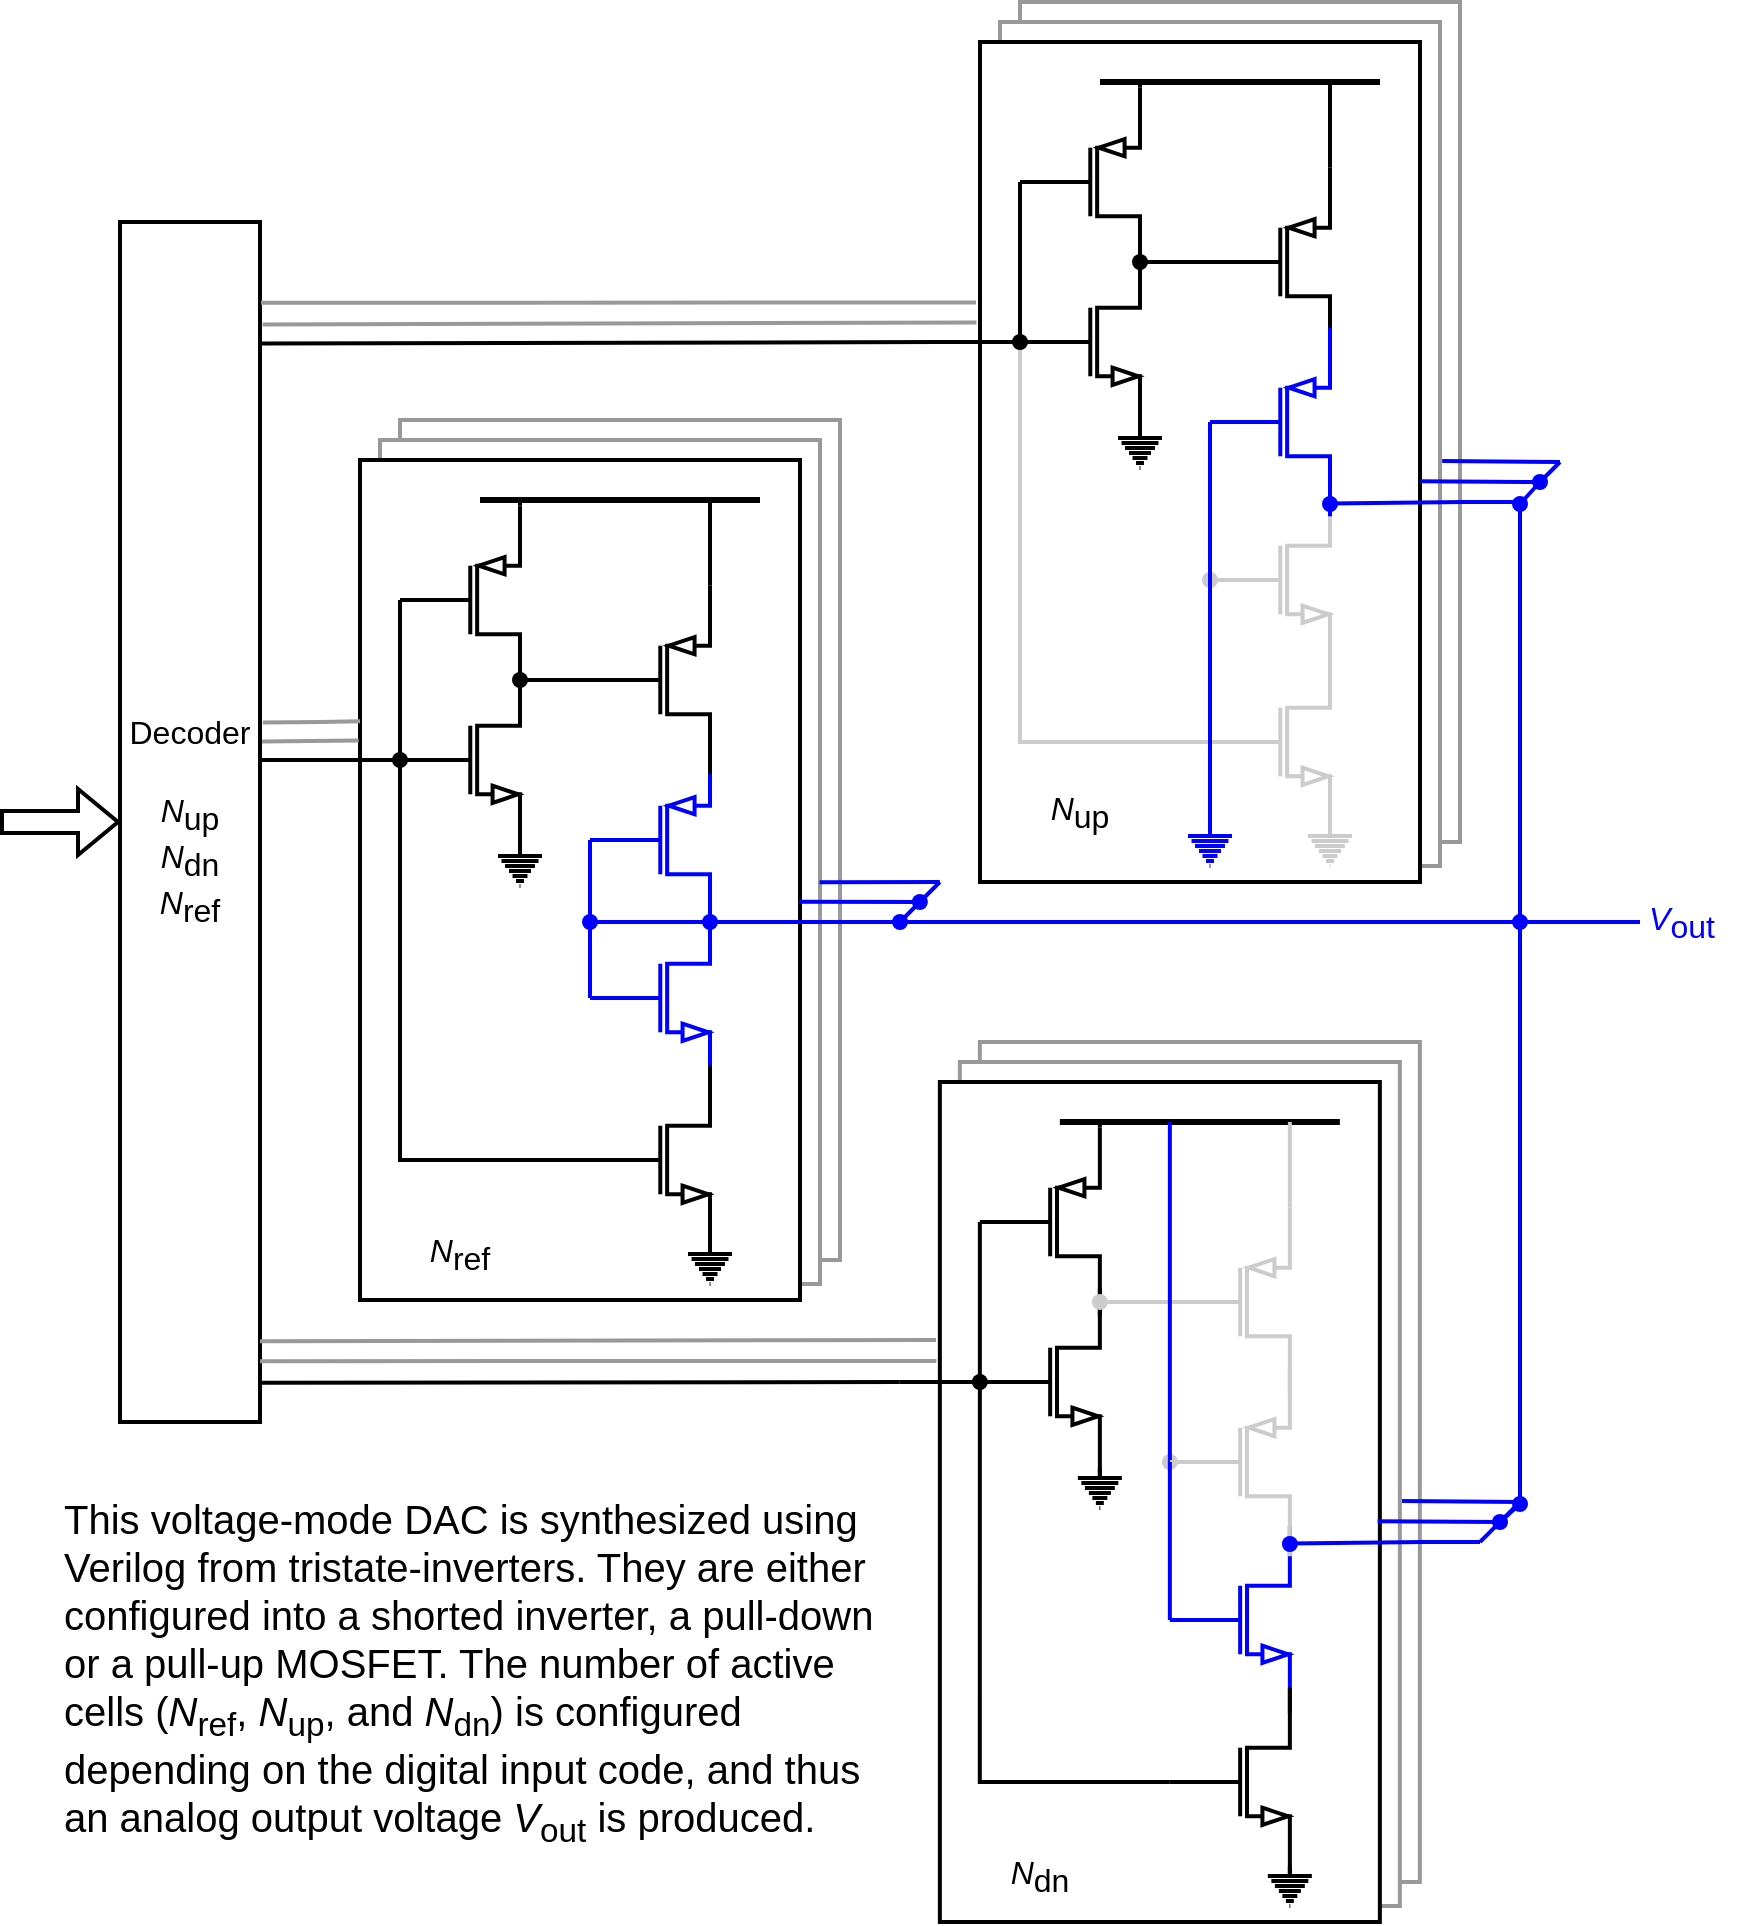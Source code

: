 <mxfile version="21.2.8" type="device">
  <diagram name="Page-1" id="-ehbrMDcGk8Br0xbLhQl">
    <mxGraphModel dx="2031" dy="2324" grid="1" gridSize="10" guides="1" tooltips="1" connect="1" arrows="1" fold="1" page="1" pageScale="1" pageWidth="827" pageHeight="1169" math="0" shadow="0">
      <root>
        <mxCell id="0" />
        <mxCell id="1" parent="0" />
        <mxCell id="TYAT_m3Qwc5HiXnAlvp4-63" value="&lt;font style=&quot;font-size: 16px;&quot;&gt;Decoder&lt;br style=&quot;font-size: 16px;&quot;&gt;&lt;br style=&quot;font-size: 16px;&quot;&gt;&lt;i style=&quot;font-size: 16px;&quot;&gt;N&lt;/i&gt;&lt;sub style=&quot;font-size: 16px;&quot;&gt;up&lt;/sub&gt;&lt;br style=&quot;font-size: 16px;&quot;&gt;&lt;i style=&quot;font-size: 16px;&quot;&gt;N&lt;/i&gt;&lt;sub style=&quot;font-size: 16px;&quot;&gt;dn&lt;/sub&gt;&lt;br style=&quot;font-size: 16px;&quot;&gt;&lt;i style=&quot;font-size: 16px;&quot;&gt;N&lt;/i&gt;&lt;sub style=&quot;font-size: 16px;&quot;&gt;ref&lt;/sub&gt;&lt;br style=&quot;font-size: 16px;&quot;&gt;&lt;/font&gt;" style="rounded=0;whiteSpace=wrap;html=1;fillColor=default;strokeWidth=2;fontSize=16;" parent="1" vertex="1">
          <mxGeometry x="460" y="-960" width="70" height="600" as="geometry" />
        </mxCell>
        <mxCell id="TYAT_m3Qwc5HiXnAlvp4-65" value="" style="shape=flexArrow;endArrow=classic;html=1;rounded=0;entryX=0;entryY=0.5;entryDx=0;entryDy=0;fillColor=default;strokeWidth=2;fontSize=16;" parent="1" target="TYAT_m3Qwc5HiXnAlvp4-63" edge="1">
          <mxGeometry width="50" height="50" relative="1" as="geometry">
            <mxPoint x="400" y="-660" as="sourcePoint" />
            <mxPoint x="179" y="-771" as="targetPoint" />
            <Array as="points" />
          </mxGeometry>
        </mxCell>
        <mxCell id="TYAT_m3Qwc5HiXnAlvp4-82" value="&lt;font style=&quot;font-size: 16px;&quot;&gt;&lt;i style=&quot;font-size: 16px;&quot;&gt;V&lt;/i&gt;&lt;sub style=&quot;font-size: 16px;&quot;&gt;out&lt;/sub&gt;&lt;/font&gt;" style="text;html=1;strokeColor=none;fillColor=none;align=center;verticalAlign=middle;whiteSpace=wrap;rounded=0;fontSize=16;strokeWidth=2;fontColor=#0000FF;" parent="1" vertex="1">
          <mxGeometry x="1211" y="-625" width="60" height="30" as="geometry" />
        </mxCell>
        <mxCell id="SqGnxgyGbh73jKpLDU17-125" value="" style="endArrow=none;html=1;rounded=0;strokeWidth=2;strokeColor=#0000FF;" parent="1" source="SqGnxgyGbh73jKpLDU17-130" edge="1">
          <mxGeometry width="50" height="50" relative="1" as="geometry">
            <mxPoint x="820" y="-610" as="sourcePoint" />
            <mxPoint x="1220" y="-610" as="targetPoint" />
          </mxGeometry>
        </mxCell>
        <mxCell id="SqGnxgyGbh73jKpLDU17-126" value="" style="endArrow=none;html=1;rounded=0;strokeColor=#0000FF;strokeWidth=2;" parent="1" edge="1">
          <mxGeometry width="50" height="50" relative="1" as="geometry">
            <mxPoint x="1130" y="-820" as="sourcePoint" />
            <mxPoint x="1160" y="-820" as="targetPoint" />
          </mxGeometry>
        </mxCell>
        <mxCell id="SqGnxgyGbh73jKpLDU17-127" value="" style="endArrow=none;html=1;rounded=0;strokeColor=#0000FF;strokeWidth=2;" parent="1" source="SqGnxgyGbh73jKpLDU17-150" edge="1">
          <mxGeometry width="50" height="50" relative="1" as="geometry">
            <mxPoint x="1160" y="-620" as="sourcePoint" />
            <mxPoint x="1160" y="-820" as="targetPoint" />
          </mxGeometry>
        </mxCell>
        <mxCell id="SqGnxgyGbh73jKpLDU17-129" value="" style="endArrow=none;html=1;rounded=0;strokeWidth=2;strokeColor=#0000FF;" parent="1" source="SqGnxgyGbh73jKpLDU17-159" edge="1">
          <mxGeometry width="50" height="50" relative="1" as="geometry">
            <mxPoint x="1160" y="-300" as="sourcePoint" />
            <mxPoint x="1160" y="-610" as="targetPoint" />
          </mxGeometry>
        </mxCell>
        <mxCell id="SqGnxgyGbh73jKpLDU17-131" value="" style="endArrow=none;html=1;rounded=0;strokeWidth=2;strokeColor=#0000FF;" parent="1" target="SqGnxgyGbh73jKpLDU17-130" edge="1">
          <mxGeometry width="50" height="50" relative="1" as="geometry">
            <mxPoint x="820" y="-610" as="sourcePoint" />
            <mxPoint x="1220" y="-610" as="targetPoint" />
          </mxGeometry>
        </mxCell>
        <mxCell id="SqGnxgyGbh73jKpLDU17-130" value="" style="shape=waypoint;sketch=0;fillStyle=solid;size=6;pointerEvents=1;points=[];fillColor=none;resizable=0;rotatable=0;perimeter=centerPerimeter;snapToPoint=1;strokeWidth=2;fontSize=16;strokeColor=#0000FF;" parent="1" vertex="1">
          <mxGeometry x="1150" y="-620" width="20" height="20" as="geometry" />
        </mxCell>
        <mxCell id="SqGnxgyGbh73jKpLDU17-51" value="" style="rounded=0;whiteSpace=wrap;html=1;fillColor=default;strokeColor=#999999;strokeWidth=2;" parent="1" vertex="1">
          <mxGeometry x="600" y="-861" width="220" height="420" as="geometry" />
        </mxCell>
        <mxCell id="SqGnxgyGbh73jKpLDU17-50" value="" style="rounded=0;whiteSpace=wrap;html=1;fillColor=default;strokeWidth=2;strokeColor=#999999;" parent="1" vertex="1">
          <mxGeometry x="590" y="-851" width="220" height="422" as="geometry" />
        </mxCell>
        <mxCell id="SqGnxgyGbh73jKpLDU17-48" value="" style="rounded=0;whiteSpace=wrap;html=1;fillColor=default;strokeWidth=2;strokeColor=#000000;" parent="1" vertex="1">
          <mxGeometry x="580" y="-841" width="220" height="420" as="geometry" />
        </mxCell>
        <mxCell id="SqGnxgyGbh73jKpLDU17-24" value="" style="verticalLabelPosition=bottom;shadow=0;dashed=0;align=center;html=1;verticalAlign=top;shape=mxgraph.electrical.transistors.pmos;pointerEvents=1;strokeWidth=2;fontSize=16;strokeColor=#0000FF;" parent="1" vertex="1">
          <mxGeometry x="695" y="-701" width="60" height="100" as="geometry" />
        </mxCell>
        <mxCell id="SqGnxgyGbh73jKpLDU17-25" value="" style="verticalLabelPosition=bottom;shadow=0;dashed=0;align=center;html=1;verticalAlign=top;shape=mxgraph.electrical.transistors.nmos;pointerEvents=1;strokeWidth=2;fontSize=16;strokeColor=#0000FF;" parent="1" vertex="1">
          <mxGeometry x="695" y="-622" width="60" height="100" as="geometry" />
        </mxCell>
        <mxCell id="SqGnxgyGbh73jKpLDU17-23" style="edgeStyle=orthogonalEdgeStyle;rounded=0;orthogonalLoop=1;jettySize=auto;html=1;exitX=0;exitY=0.5;exitDx=0;exitDy=0;exitPerimeter=0;entryX=0;entryY=0.5;entryDx=0;entryDy=0;entryPerimeter=0;endArrow=none;endFill=0;strokeWidth=2;fontSize=16;strokeColor=#0000FF;" parent="1" source="SqGnxgyGbh73jKpLDU17-24" target="SqGnxgyGbh73jKpLDU17-25" edge="1">
          <mxGeometry relative="1" as="geometry">
            <Array as="points">
              <mxPoint x="695" y="-621" />
              <mxPoint x="695" y="-621" />
            </Array>
          </mxGeometry>
        </mxCell>
        <mxCell id="SqGnxgyGbh73jKpLDU17-27" value="" style="verticalLabelPosition=bottom;shadow=0;dashed=0;align=center;html=1;verticalAlign=top;shape=mxgraph.electrical.transistors.nmos;pointerEvents=1;strokeWidth=2;fontSize=16;" parent="1" vertex="1">
          <mxGeometry x="695" y="-541" width="60" height="100" as="geometry" />
        </mxCell>
        <mxCell id="SqGnxgyGbh73jKpLDU17-28" value="" style="verticalLabelPosition=bottom;shadow=0;dashed=0;align=center;html=1;verticalAlign=top;shape=mxgraph.electrical.transistors.pmos;pointerEvents=1;strokeWidth=2;fontSize=16;" parent="1" vertex="1">
          <mxGeometry x="695" y="-781" width="60" height="100" as="geometry" />
        </mxCell>
        <mxCell id="SqGnxgyGbh73jKpLDU17-29" value="" style="verticalLabelPosition=bottom;shadow=0;dashed=0;align=center;html=1;verticalAlign=top;shape=mxgraph.electrical.transistors.pmos;pointerEvents=1;strokeWidth=2;fontSize=16;" parent="1" vertex="1">
          <mxGeometry x="600" y="-821" width="60" height="100" as="geometry" />
        </mxCell>
        <mxCell id="SqGnxgyGbh73jKpLDU17-30" value="" style="pointerEvents=1;verticalLabelPosition=bottom;shadow=0;dashed=0;align=center;html=1;verticalAlign=top;shape=mxgraph.electrical.signal_sources.protective_earth;strokeWidth=2;fontSize=16;" parent="1" vertex="1">
          <mxGeometry x="649" y="-648" width="22" height="20" as="geometry" />
        </mxCell>
        <mxCell id="SqGnxgyGbh73jKpLDU17-31" value="" style="endArrow=none;html=1;rounded=0;entryX=0;entryY=0.5;entryDx=0;entryDy=0;entryPerimeter=0;exitDx=0;exitDy=0;exitPerimeter=0;strokeWidth=2;fontSize=16;" parent="1" target="SqGnxgyGbh73jKpLDU17-29" edge="1">
          <mxGeometry width="50" height="50" relative="1" as="geometry">
            <mxPoint x="600" y="-771" as="sourcePoint" />
            <mxPoint x="540" y="-751" as="targetPoint" />
          </mxGeometry>
        </mxCell>
        <mxCell id="SqGnxgyGbh73jKpLDU17-32" value="" style="endArrow=none;html=1;rounded=0;entryDx=0;entryDy=0;entryPerimeter=0;exitX=0;exitY=0.5;exitDx=0;exitDy=0;exitPerimeter=0;strokeWidth=2;fontSize=16;" parent="1" target="SqGnxgyGbh73jKpLDU17-33" edge="1">
          <mxGeometry width="50" height="50" relative="1" as="geometry">
            <mxPoint x="600" y="-691" as="sourcePoint" />
            <mxPoint x="600" y="-771" as="targetPoint" />
          </mxGeometry>
        </mxCell>
        <mxCell id="SqGnxgyGbh73jKpLDU17-33" value="" style="shape=waypoint;sketch=0;fillStyle=solid;size=6;pointerEvents=1;points=[];fillColor=none;resizable=0;rotatable=0;perimeter=centerPerimeter;snapToPoint=1;strokeWidth=2;fontSize=16;" parent="1" vertex="1">
          <mxGeometry x="590" y="-701" width="20" height="20" as="geometry" />
        </mxCell>
        <mxCell id="SqGnxgyGbh73jKpLDU17-26" style="edgeStyle=orthogonalEdgeStyle;rounded=0;orthogonalLoop=1;jettySize=auto;html=1;exitX=0;exitY=0.5;exitDx=0;exitDy=0;exitPerimeter=0;entryX=0.514;entryY=0.664;entryDx=0;entryDy=0;entryPerimeter=0;endArrow=none;endFill=0;strokeWidth=2;fontSize=16;" parent="1" source="SqGnxgyGbh73jKpLDU17-27" target="SqGnxgyGbh73jKpLDU17-33" edge="1">
          <mxGeometry relative="1" as="geometry">
            <Array as="points">
              <mxPoint x="600" y="-491" />
            </Array>
          </mxGeometry>
        </mxCell>
        <mxCell id="SqGnxgyGbh73jKpLDU17-34" value="" style="verticalLabelPosition=bottom;shadow=0;dashed=0;align=center;html=1;verticalAlign=top;shape=mxgraph.electrical.transistors.nmos;pointerEvents=1;strokeWidth=2;fontSize=16;" parent="1" vertex="1">
          <mxGeometry x="600" y="-741" width="60" height="100" as="geometry" />
        </mxCell>
        <mxCell id="SqGnxgyGbh73jKpLDU17-35" value="" style="endArrow=none;html=1;rounded=0;strokeWidth=3;fontSize=16;" parent="1" edge="1">
          <mxGeometry width="50" height="50" relative="1" as="geometry">
            <mxPoint x="640" y="-821" as="sourcePoint" />
            <mxPoint x="780" y="-821" as="targetPoint" />
          </mxGeometry>
        </mxCell>
        <mxCell id="SqGnxgyGbh73jKpLDU17-36" value="" style="endArrow=none;html=1;rounded=0;exitX=1;exitY=0;exitDx=0;exitDy=0;exitPerimeter=0;strokeWidth=2;fontSize=16;" parent="1" source="SqGnxgyGbh73jKpLDU17-29" edge="1">
          <mxGeometry width="50" height="50" relative="1" as="geometry">
            <mxPoint x="710" y="-681" as="sourcePoint" />
            <mxPoint x="660" y="-821" as="targetPoint" />
          </mxGeometry>
        </mxCell>
        <mxCell id="SqGnxgyGbh73jKpLDU17-37" value="" style="endArrow=none;html=1;rounded=0;exitX=1;exitY=0;exitDx=0;exitDy=0;exitPerimeter=0;strokeWidth=2;fontSize=16;" parent="1" source="SqGnxgyGbh73jKpLDU17-28" edge="1">
          <mxGeometry width="50" height="50" relative="1" as="geometry">
            <mxPoint x="655" y="-731" as="sourcePoint" />
            <mxPoint x="755" y="-821" as="targetPoint" />
          </mxGeometry>
        </mxCell>
        <mxCell id="SqGnxgyGbh73jKpLDU17-38" value="" style="shape=waypoint;sketch=0;fillStyle=solid;size=6;pointerEvents=1;points=[];fillColor=none;resizable=0;rotatable=0;perimeter=centerPerimeter;snapToPoint=1;strokeWidth=2;fontSize=16;" parent="1" vertex="1">
          <mxGeometry x="650" y="-741" width="20" height="20" as="geometry" />
        </mxCell>
        <mxCell id="SqGnxgyGbh73jKpLDU17-39" value="" style="endArrow=none;html=1;rounded=0;entryX=0;entryY=0.5;entryDx=0;entryDy=0;entryPerimeter=0;exitX=0.608;exitY=0.508;exitDx=0;exitDy=0;exitPerimeter=0;strokeWidth=2;fontSize=16;" parent="1" source="SqGnxgyGbh73jKpLDU17-38" target="SqGnxgyGbh73jKpLDU17-28" edge="1">
          <mxGeometry width="50" height="50" relative="1" as="geometry">
            <mxPoint x="700" y="-671" as="sourcePoint" />
            <mxPoint x="750" y="-721" as="targetPoint" />
          </mxGeometry>
        </mxCell>
        <mxCell id="SqGnxgyGbh73jKpLDU17-40" value="" style="pointerEvents=1;verticalLabelPosition=bottom;shadow=0;dashed=0;align=center;html=1;verticalAlign=top;shape=mxgraph.electrical.signal_sources.protective_earth;strokeWidth=2;fontSize=16;" parent="1" vertex="1">
          <mxGeometry x="744" y="-449" width="22" height="20" as="geometry" />
        </mxCell>
        <mxCell id="SqGnxgyGbh73jKpLDU17-41" value="" style="shape=waypoint;sketch=0;fillStyle=solid;size=6;pointerEvents=1;points=[];fillColor=none;resizable=0;rotatable=0;perimeter=centerPerimeter;snapToPoint=1;strokeWidth=2;fontSize=16;strokeColor=#0000FF;" parent="1" vertex="1">
          <mxGeometry x="745" y="-620" width="20" height="20" as="geometry" />
        </mxCell>
        <mxCell id="SqGnxgyGbh73jKpLDU17-42" value="" style="endArrow=none;html=1;rounded=0;strokeWidth=2;fontSize=16;strokeColor=#0000FF;" parent="1" source="SqGnxgyGbh73jKpLDU17-45" edge="1">
          <mxGeometry width="50" height="50" relative="1" as="geometry">
            <mxPoint x="765" y="-500" as="sourcePoint" />
            <mxPoint x="820" y="-610" as="targetPoint" />
          </mxGeometry>
        </mxCell>
        <mxCell id="SqGnxgyGbh73jKpLDU17-43" value="" style="endArrow=none;html=1;rounded=0;entryDx=0;entryDy=0;entryPerimeter=0;exitDx=0;exitDy=0;exitPerimeter=0;strokeWidth=2;fontSize=16;" parent="1" source="SqGnxgyGbh73jKpLDU17-33" edge="1">
          <mxGeometry width="50" height="50" relative="1" as="geometry">
            <mxPoint x="600" y="-691" as="sourcePoint" />
            <mxPoint x="600" y="-771" as="targetPoint" />
          </mxGeometry>
        </mxCell>
        <mxCell id="SqGnxgyGbh73jKpLDU17-45" value="" style="shape=waypoint;sketch=0;fillStyle=solid;size=6;pointerEvents=1;points=[];fillColor=none;resizable=0;rotatable=0;perimeter=centerPerimeter;snapToPoint=1;strokeWidth=2;fontSize=16;strokeColor=#0000FF;" parent="1" vertex="1">
          <mxGeometry x="685" y="-620" width="20" height="20" as="geometry" />
        </mxCell>
        <mxCell id="SqGnxgyGbh73jKpLDU17-46" value="" style="endArrow=none;html=1;rounded=0;strokeWidth=2;" parent="1" target="SqGnxgyGbh73jKpLDU17-33" edge="1">
          <mxGeometry width="50" height="50" relative="1" as="geometry">
            <mxPoint x="560" y="-691" as="sourcePoint" />
            <mxPoint x="520" y="-691" as="targetPoint" />
          </mxGeometry>
        </mxCell>
        <mxCell id="SqGnxgyGbh73jKpLDU17-53" value="&lt;font style=&quot;font-size: 16px;&quot;&gt;&lt;span style=&quot;font-style: italic; font-size: 16px;&quot;&gt;N&lt;/span&gt;&lt;span style=&quot;font-size: 16px;&quot;&gt;&lt;sub style=&quot;font-size: 16px;&quot;&gt;ref&lt;/sub&gt;&lt;/span&gt;&lt;/font&gt;" style="text;html=1;strokeColor=none;fillColor=none;align=center;verticalAlign=middle;whiteSpace=wrap;rounded=0;fontSize=16;strokeWidth=2;" parent="1" vertex="1">
          <mxGeometry x="600" y="-459" width="60" height="30" as="geometry" />
        </mxCell>
        <mxCell id="SqGnxgyGbh73jKpLDU17-85" value="" style="rounded=0;whiteSpace=wrap;html=1;fillColor=default;strokeWidth=2;strokeColor=#999999;" parent="1" vertex="1">
          <mxGeometry x="910" y="-1070" width="220" height="420" as="geometry" />
        </mxCell>
        <mxCell id="SqGnxgyGbh73jKpLDU17-86" value="" style="rounded=0;whiteSpace=wrap;html=1;fillColor=default;strokeWidth=2;strokeColor=#999999;" parent="1" vertex="1">
          <mxGeometry x="900" y="-1060" width="220" height="422" as="geometry" />
        </mxCell>
        <mxCell id="SqGnxgyGbh73jKpLDU17-87" value="" style="rounded=0;whiteSpace=wrap;html=1;fillColor=default;strokeWidth=2;" parent="1" vertex="1">
          <mxGeometry x="890" y="-1050" width="220" height="420" as="geometry" />
        </mxCell>
        <mxCell id="SqGnxgyGbh73jKpLDU17-92" value="" style="verticalLabelPosition=bottom;shadow=0;dashed=0;align=center;html=1;verticalAlign=top;shape=mxgraph.electrical.transistors.nmos;pointerEvents=1;strokeWidth=2;fontSize=16;strokeColor=#CCCCCC;" parent="1" vertex="1">
          <mxGeometry x="1005" y="-750" width="60" height="100" as="geometry" />
        </mxCell>
        <mxCell id="SqGnxgyGbh73jKpLDU17-93" value="" style="verticalLabelPosition=bottom;shadow=0;dashed=0;align=center;html=1;verticalAlign=top;shape=mxgraph.electrical.transistors.pmos;pointerEvents=1;strokeWidth=2;fontSize=16;" parent="1" vertex="1">
          <mxGeometry x="1005" y="-990" width="60" height="100" as="geometry" />
        </mxCell>
        <mxCell id="SqGnxgyGbh73jKpLDU17-94" value="" style="verticalLabelPosition=bottom;shadow=0;dashed=0;align=center;html=1;verticalAlign=top;shape=mxgraph.electrical.transistors.pmos;pointerEvents=1;strokeWidth=2;fontSize=16;" parent="1" vertex="1">
          <mxGeometry x="910" y="-1030" width="60" height="100" as="geometry" />
        </mxCell>
        <mxCell id="SqGnxgyGbh73jKpLDU17-95" value="" style="pointerEvents=1;verticalLabelPosition=bottom;shadow=0;dashed=0;align=center;html=1;verticalAlign=top;shape=mxgraph.electrical.signal_sources.protective_earth;strokeWidth=2;fontSize=16;" parent="1" vertex="1">
          <mxGeometry x="959" y="-857" width="22" height="20" as="geometry" />
        </mxCell>
        <mxCell id="SqGnxgyGbh73jKpLDU17-96" value="" style="endArrow=none;html=1;rounded=0;entryX=0;entryY=0.5;entryDx=0;entryDy=0;entryPerimeter=0;exitDx=0;exitDy=0;exitPerimeter=0;strokeWidth=2;fontSize=16;" parent="1" target="SqGnxgyGbh73jKpLDU17-94" edge="1">
          <mxGeometry width="50" height="50" relative="1" as="geometry">
            <mxPoint x="910" y="-980" as="sourcePoint" />
            <mxPoint x="850" y="-960" as="targetPoint" />
          </mxGeometry>
        </mxCell>
        <mxCell id="SqGnxgyGbh73jKpLDU17-97" value="" style="endArrow=none;html=1;rounded=0;entryDx=0;entryDy=0;entryPerimeter=0;exitX=0;exitY=0.5;exitDx=0;exitDy=0;exitPerimeter=0;strokeWidth=2;fontSize=16;" parent="1" target="SqGnxgyGbh73jKpLDU17-98" edge="1">
          <mxGeometry width="50" height="50" relative="1" as="geometry">
            <mxPoint x="910" y="-900" as="sourcePoint" />
            <mxPoint x="910" y="-980" as="targetPoint" />
          </mxGeometry>
        </mxCell>
        <mxCell id="SqGnxgyGbh73jKpLDU17-91" style="edgeStyle=orthogonalEdgeStyle;rounded=0;orthogonalLoop=1;jettySize=auto;html=1;exitX=0;exitY=0.5;exitDx=0;exitDy=0;exitPerimeter=0;entryX=0.514;entryY=0.664;entryDx=0;entryDy=0;entryPerimeter=0;endArrow=none;endFill=0;strokeWidth=2;fontSize=16;strokeColor=#CCCCCC;" parent="1" source="SqGnxgyGbh73jKpLDU17-92" target="SqGnxgyGbh73jKpLDU17-98" edge="1">
          <mxGeometry relative="1" as="geometry">
            <Array as="points">
              <mxPoint x="910" y="-700" />
            </Array>
          </mxGeometry>
        </mxCell>
        <mxCell id="SqGnxgyGbh73jKpLDU17-98" value="" style="shape=waypoint;sketch=0;fillStyle=solid;size=6;pointerEvents=1;points=[];fillColor=none;resizable=0;rotatable=0;perimeter=centerPerimeter;snapToPoint=1;strokeWidth=2;fontSize=16;" parent="1" vertex="1">
          <mxGeometry x="900" y="-910" width="20" height="20" as="geometry" />
        </mxCell>
        <mxCell id="SqGnxgyGbh73jKpLDU17-100" value="" style="endArrow=none;html=1;rounded=0;strokeWidth=3;fontSize=16;" parent="1" edge="1">
          <mxGeometry width="50" height="50" relative="1" as="geometry">
            <mxPoint x="950" y="-1030" as="sourcePoint" />
            <mxPoint x="1090" y="-1030" as="targetPoint" />
          </mxGeometry>
        </mxCell>
        <mxCell id="SqGnxgyGbh73jKpLDU17-101" value="" style="endArrow=none;html=1;rounded=0;exitX=1;exitY=0;exitDx=0;exitDy=0;exitPerimeter=0;strokeWidth=2;fontSize=16;" parent="1" source="SqGnxgyGbh73jKpLDU17-94" edge="1">
          <mxGeometry width="50" height="50" relative="1" as="geometry">
            <mxPoint x="1020" y="-890" as="sourcePoint" />
            <mxPoint x="970" y="-1030" as="targetPoint" />
          </mxGeometry>
        </mxCell>
        <mxCell id="SqGnxgyGbh73jKpLDU17-102" value="" style="endArrow=none;html=1;rounded=0;exitX=1;exitY=0;exitDx=0;exitDy=0;exitPerimeter=0;strokeWidth=2;fontSize=16;" parent="1" source="SqGnxgyGbh73jKpLDU17-93" edge="1">
          <mxGeometry width="50" height="50" relative="1" as="geometry">
            <mxPoint x="965" y="-940" as="sourcePoint" />
            <mxPoint x="1065" y="-1030" as="targetPoint" />
          </mxGeometry>
        </mxCell>
        <mxCell id="SqGnxgyGbh73jKpLDU17-103" value="" style="shape=waypoint;sketch=0;fillStyle=solid;size=6;pointerEvents=1;points=[];fillColor=none;resizable=0;rotatable=0;perimeter=centerPerimeter;snapToPoint=1;strokeWidth=2;fontSize=16;" parent="1" vertex="1">
          <mxGeometry x="960" y="-950" width="20" height="20" as="geometry" />
        </mxCell>
        <mxCell id="SqGnxgyGbh73jKpLDU17-104" value="" style="endArrow=none;html=1;rounded=0;entryX=0;entryY=0.5;entryDx=0;entryDy=0;entryPerimeter=0;exitX=0.608;exitY=0.508;exitDx=0;exitDy=0;exitPerimeter=0;strokeWidth=2;fontSize=16;" parent="1" source="SqGnxgyGbh73jKpLDU17-103" target="SqGnxgyGbh73jKpLDU17-93" edge="1">
          <mxGeometry width="50" height="50" relative="1" as="geometry">
            <mxPoint x="1010" y="-880" as="sourcePoint" />
            <mxPoint x="1060" y="-930" as="targetPoint" />
          </mxGeometry>
        </mxCell>
        <mxCell id="SqGnxgyGbh73jKpLDU17-105" value="" style="pointerEvents=1;verticalLabelPosition=bottom;shadow=0;dashed=0;align=center;html=1;verticalAlign=top;shape=mxgraph.electrical.signal_sources.protective_earth;strokeWidth=2;fontSize=16;strokeColor=#CCCCCC;" parent="1" vertex="1">
          <mxGeometry x="1054" y="-658" width="22" height="20" as="geometry" />
        </mxCell>
        <mxCell id="SqGnxgyGbh73jKpLDU17-106" value="" style="shape=waypoint;sketch=0;fillStyle=solid;size=6;pointerEvents=1;points=[];fillColor=none;resizable=0;rotatable=0;perimeter=centerPerimeter;snapToPoint=1;strokeWidth=2;fontSize=16;strokeColor=#0000FF;" parent="1" vertex="1">
          <mxGeometry x="1055" y="-829" width="20" height="20" as="geometry" />
        </mxCell>
        <mxCell id="SqGnxgyGbh73jKpLDU17-107" value="" style="endArrow=none;html=1;rounded=0;entryDx=0;entryDy=0;entryPerimeter=0;exitDx=0;exitDy=0;exitPerimeter=0;strokeWidth=2;fontSize=16;" parent="1" source="SqGnxgyGbh73jKpLDU17-98" edge="1">
          <mxGeometry width="50" height="50" relative="1" as="geometry">
            <mxPoint x="910" y="-900" as="sourcePoint" />
            <mxPoint x="910" y="-980" as="targetPoint" />
          </mxGeometry>
        </mxCell>
        <mxCell id="SqGnxgyGbh73jKpLDU17-109" value="" style="endArrow=none;html=1;rounded=0;strokeWidth=2;" parent="1" target="SqGnxgyGbh73jKpLDU17-98" edge="1">
          <mxGeometry width="50" height="50" relative="1" as="geometry">
            <mxPoint x="870" y="-900" as="sourcePoint" />
            <mxPoint x="830" y="-900" as="targetPoint" />
          </mxGeometry>
        </mxCell>
        <mxCell id="SqGnxgyGbh73jKpLDU17-110" value="" style="endArrow=none;html=1;rounded=0;strokeWidth=2;fontSize=16;strokeColor=#0000FF;" parent="1" edge="1">
          <mxGeometry width="50" height="50" relative="1" as="geometry">
            <mxPoint x="1065" y="-819.29" as="sourcePoint" />
            <mxPoint x="1132" y="-820" as="targetPoint" />
          </mxGeometry>
        </mxCell>
        <mxCell id="SqGnxgyGbh73jKpLDU17-114" value="" style="pointerEvents=1;verticalLabelPosition=bottom;shadow=0;dashed=0;align=center;html=1;verticalAlign=top;shape=mxgraph.electrical.signal_sources.protective_earth;strokeWidth=2;fontSize=16;strokeColor=#0000FF;" parent="1" vertex="1">
          <mxGeometry x="994" y="-658" width="22" height="20" as="geometry" />
        </mxCell>
        <mxCell id="SqGnxgyGbh73jKpLDU17-90" value="" style="verticalLabelPosition=bottom;shadow=0;dashed=0;align=center;html=1;verticalAlign=top;shape=mxgraph.electrical.transistors.nmos;pointerEvents=1;strokeWidth=2;fontSize=16;strokeColor=#CCCCCC;" parent="1" vertex="1">
          <mxGeometry x="1005" y="-831" width="60" height="100" as="geometry" />
        </mxCell>
        <mxCell id="SqGnxgyGbh73jKpLDU17-115" value="" style="endArrow=none;html=1;rounded=0;exitDx=0;exitDy=0;exitPerimeter=0;entryX=0;entryY=0.5;entryDx=0;entryDy=0;entryPerimeter=0;strokeWidth=2;strokeColor=#0000FF;" parent="1" source="SqGnxgyGbh73jKpLDU17-119" target="SqGnxgyGbh73jKpLDU17-90" edge="1">
          <mxGeometry width="50" height="50" relative="1" as="geometry">
            <mxPoint x="1170" y="-771" as="sourcePoint" />
            <mxPoint x="1220" y="-821" as="targetPoint" />
          </mxGeometry>
        </mxCell>
        <mxCell id="SqGnxgyGbh73jKpLDU17-89" value="" style="verticalLabelPosition=bottom;shadow=0;dashed=0;align=center;html=1;verticalAlign=top;shape=mxgraph.electrical.transistors.pmos;pointerEvents=1;strokeWidth=2;fontSize=16;strokeColor=#0000FF;" parent="1" vertex="1">
          <mxGeometry x="1005" y="-910" width="60" height="100" as="geometry" />
        </mxCell>
        <mxCell id="SqGnxgyGbh73jKpLDU17-119" value="" style="shape=waypoint;sketch=0;fillStyle=solid;size=6;pointerEvents=1;points=[];fillColor=none;resizable=0;rotatable=0;perimeter=centerPerimeter;snapToPoint=1;strokeWidth=2;fontSize=16;strokeColor=#CCCCCC;" parent="1" vertex="1">
          <mxGeometry x="995" y="-791" width="20" height="20" as="geometry" />
        </mxCell>
        <mxCell id="SqGnxgyGbh73jKpLDU17-120" value="" style="endArrow=none;html=1;rounded=0;exitX=0.5;exitY=0;exitDx=0;exitDy=0;exitPerimeter=0;entryDx=0;entryDy=0;entryPerimeter=0;strokeWidth=2;strokeColor=#0000FF;" parent="1" source="SqGnxgyGbh73jKpLDU17-114" target="SqGnxgyGbh73jKpLDU17-119" edge="1">
          <mxGeometry width="50" height="50" relative="1" as="geometry">
            <mxPoint x="1005" y="-658" as="sourcePoint" />
            <mxPoint x="1005" y="-781" as="targetPoint" />
          </mxGeometry>
        </mxCell>
        <mxCell id="SqGnxgyGbh73jKpLDU17-121" value="" style="endArrow=none;html=1;rounded=0;" parent="1" target="SqGnxgyGbh73jKpLDU17-87" edge="1">
          <mxGeometry width="50" height="50" relative="1" as="geometry">
            <mxPoint x="890" y="-770" as="sourcePoint" />
            <mxPoint x="940" y="-820" as="targetPoint" />
          </mxGeometry>
        </mxCell>
        <mxCell id="SqGnxgyGbh73jKpLDU17-122" value="" style="endArrow=none;html=1;rounded=0;exitX=-0.018;exitY=-0.008;exitDx=0;exitDy=0;exitPerimeter=0;entryX=0;entryY=0.5;entryDx=0;entryDy=0;entryPerimeter=0;strokeWidth=2;strokeColor=#0000FF;" parent="1" source="SqGnxgyGbh73jKpLDU17-119" target="SqGnxgyGbh73jKpLDU17-89" edge="1">
          <mxGeometry width="50" height="50" relative="1" as="geometry">
            <mxPoint x="890" y="-810" as="sourcePoint" />
            <mxPoint x="940" y="-860" as="targetPoint" />
          </mxGeometry>
        </mxCell>
        <mxCell id="SqGnxgyGbh73jKpLDU17-123" value="&lt;font style=&quot;font-size: 16px;&quot;&gt;&lt;i style=&quot;font-size: 16px;&quot;&gt;N&lt;/i&gt;&lt;sub style=&quot;font-size: 16px;&quot;&gt;up&lt;/sub&gt;&lt;/font&gt;" style="text;html=1;strokeColor=none;fillColor=none;align=center;verticalAlign=middle;whiteSpace=wrap;rounded=0;fontSize=16;strokeWidth=2;" parent="1" vertex="1">
          <mxGeometry x="910" y="-680" width="60" height="30" as="geometry" />
        </mxCell>
        <mxCell id="SqGnxgyGbh73jKpLDU17-54" value="" style="rounded=0;whiteSpace=wrap;html=1;fillColor=default;strokeWidth=2;strokeColor=#999999;" parent="1" vertex="1">
          <mxGeometry x="889.93" y="-550" width="220" height="420" as="geometry" />
        </mxCell>
        <mxCell id="SqGnxgyGbh73jKpLDU17-55" value="" style="rounded=0;whiteSpace=wrap;html=1;fillColor=default;strokeWidth=2;strokeColor=#999999;" parent="1" vertex="1">
          <mxGeometry x="879.93" y="-540" width="220" height="422" as="geometry" />
        </mxCell>
        <mxCell id="SqGnxgyGbh73jKpLDU17-56" value="" style="rounded=0;whiteSpace=wrap;html=1;fillColor=default;strokeWidth=2;" parent="1" vertex="1">
          <mxGeometry x="869.93" y="-530" width="220" height="420" as="geometry" />
        </mxCell>
        <mxCell id="SqGnxgyGbh73jKpLDU17-59" value="" style="verticalLabelPosition=bottom;shadow=0;dashed=0;align=center;html=1;verticalAlign=top;shape=mxgraph.electrical.transistors.nmos;pointerEvents=1;strokeWidth=2;fontSize=16;strokeColor=#0000FF;" parent="1" vertex="1">
          <mxGeometry x="984.93" y="-311" width="60" height="100" as="geometry" />
        </mxCell>
        <mxCell id="SqGnxgyGbh73jKpLDU17-61" value="" style="verticalLabelPosition=bottom;shadow=0;dashed=0;align=center;html=1;verticalAlign=top;shape=mxgraph.electrical.transistors.nmos;pointerEvents=1;strokeWidth=2;fontSize=16;" parent="1" vertex="1">
          <mxGeometry x="984.93" y="-230" width="60" height="100" as="geometry" />
        </mxCell>
        <mxCell id="SqGnxgyGbh73jKpLDU17-62" value="" style="verticalLabelPosition=bottom;shadow=0;dashed=0;align=center;html=1;verticalAlign=top;shape=mxgraph.electrical.transistors.pmos;pointerEvents=1;strokeWidth=2;fontSize=16;strokeColor=#CCCCCC;" parent="1" vertex="1">
          <mxGeometry x="984.93" y="-470" width="60" height="100" as="geometry" />
        </mxCell>
        <mxCell id="SqGnxgyGbh73jKpLDU17-63" value="" style="verticalLabelPosition=bottom;shadow=0;dashed=0;align=center;html=1;verticalAlign=top;shape=mxgraph.electrical.transistors.pmos;pointerEvents=1;strokeWidth=2;fontSize=16;" parent="1" vertex="1">
          <mxGeometry x="889.93" y="-510" width="60" height="100" as="geometry" />
        </mxCell>
        <mxCell id="SqGnxgyGbh73jKpLDU17-64" value="" style="pointerEvents=1;verticalLabelPosition=bottom;shadow=0;dashed=0;align=center;html=1;verticalAlign=top;shape=mxgraph.electrical.signal_sources.protective_earth;strokeWidth=2;fontSize=16;" parent="1" vertex="1">
          <mxGeometry x="938.93" y="-337" width="22" height="20" as="geometry" />
        </mxCell>
        <mxCell id="SqGnxgyGbh73jKpLDU17-65" value="" style="endArrow=none;html=1;rounded=0;entryX=0;entryY=0.5;entryDx=0;entryDy=0;entryPerimeter=0;exitDx=0;exitDy=0;exitPerimeter=0;strokeWidth=2;fontSize=16;" parent="1" target="SqGnxgyGbh73jKpLDU17-63" edge="1">
          <mxGeometry width="50" height="50" relative="1" as="geometry">
            <mxPoint x="889.93" y="-460" as="sourcePoint" />
            <mxPoint x="829.93" y="-440" as="targetPoint" />
          </mxGeometry>
        </mxCell>
        <mxCell id="SqGnxgyGbh73jKpLDU17-66" value="" style="endArrow=none;html=1;rounded=0;entryDx=0;entryDy=0;entryPerimeter=0;exitX=0;exitY=0.5;exitDx=0;exitDy=0;exitPerimeter=0;strokeWidth=2;fontSize=16;" parent="1" target="SqGnxgyGbh73jKpLDU17-67" edge="1">
          <mxGeometry width="50" height="50" relative="1" as="geometry">
            <mxPoint x="889.93" y="-380" as="sourcePoint" />
            <mxPoint x="889.93" y="-460" as="targetPoint" />
          </mxGeometry>
        </mxCell>
        <mxCell id="SqGnxgyGbh73jKpLDU17-67" value="" style="shape=waypoint;sketch=0;fillStyle=solid;size=6;pointerEvents=1;points=[];fillColor=none;resizable=0;rotatable=0;perimeter=centerPerimeter;snapToPoint=1;strokeWidth=2;fontSize=16;" parent="1" vertex="1">
          <mxGeometry x="879.93" y="-390" width="20" height="20" as="geometry" />
        </mxCell>
        <mxCell id="SqGnxgyGbh73jKpLDU17-60" style="edgeStyle=orthogonalEdgeStyle;rounded=0;orthogonalLoop=1;jettySize=auto;html=1;exitX=0;exitY=0.5;exitDx=0;exitDy=0;exitPerimeter=0;entryX=0.514;entryY=0.664;entryDx=0;entryDy=0;entryPerimeter=0;endArrow=none;endFill=0;strokeWidth=2;fontSize=16;" parent="1" source="SqGnxgyGbh73jKpLDU17-61" target="SqGnxgyGbh73jKpLDU17-67" edge="1">
          <mxGeometry relative="1" as="geometry">
            <Array as="points">
              <mxPoint x="889.93" y="-180" />
            </Array>
          </mxGeometry>
        </mxCell>
        <mxCell id="SqGnxgyGbh73jKpLDU17-68" value="" style="verticalLabelPosition=bottom;shadow=0;dashed=0;align=center;html=1;verticalAlign=top;shape=mxgraph.electrical.transistors.nmos;pointerEvents=1;strokeWidth=2;fontSize=16;" parent="1" vertex="1">
          <mxGeometry x="889.93" y="-430" width="60" height="100" as="geometry" />
        </mxCell>
        <mxCell id="SqGnxgyGbh73jKpLDU17-69" value="" style="endArrow=none;html=1;rounded=0;strokeWidth=3;fontSize=16;" parent="1" edge="1">
          <mxGeometry width="50" height="50" relative="1" as="geometry">
            <mxPoint x="929.93" y="-510" as="sourcePoint" />
            <mxPoint x="1069.93" y="-510" as="targetPoint" />
          </mxGeometry>
        </mxCell>
        <mxCell id="SqGnxgyGbh73jKpLDU17-70" value="" style="endArrow=none;html=1;rounded=0;exitX=1;exitY=0;exitDx=0;exitDy=0;exitPerimeter=0;strokeWidth=2;fontSize=16;" parent="1" source="SqGnxgyGbh73jKpLDU17-63" edge="1">
          <mxGeometry width="50" height="50" relative="1" as="geometry">
            <mxPoint x="999.93" y="-370" as="sourcePoint" />
            <mxPoint x="949.93" y="-510" as="targetPoint" />
          </mxGeometry>
        </mxCell>
        <mxCell id="SqGnxgyGbh73jKpLDU17-71" value="" style="endArrow=none;html=1;rounded=0;exitX=1;exitY=0;exitDx=0;exitDy=0;exitPerimeter=0;strokeWidth=2;fontSize=16;strokeColor=#CCCCCC;" parent="1" source="SqGnxgyGbh73jKpLDU17-62" edge="1">
          <mxGeometry width="50" height="50" relative="1" as="geometry">
            <mxPoint x="944.93" y="-420" as="sourcePoint" />
            <mxPoint x="1044.93" y="-510" as="targetPoint" />
            <Array as="points">
              <mxPoint x="1044.93" y="-490" />
            </Array>
          </mxGeometry>
        </mxCell>
        <mxCell id="SqGnxgyGbh73jKpLDU17-72" value="" style="shape=waypoint;sketch=0;fillStyle=solid;size=6;pointerEvents=1;points=[];fillColor=none;resizable=0;rotatable=0;perimeter=centerPerimeter;snapToPoint=1;strokeWidth=2;fontSize=16;strokeColor=#CCCCCC;" parent="1" vertex="1">
          <mxGeometry x="939.93" y="-430" width="20" height="20" as="geometry" />
        </mxCell>
        <mxCell id="SqGnxgyGbh73jKpLDU17-73" value="" style="endArrow=none;html=1;rounded=0;entryX=0;entryY=0.5;entryDx=0;entryDy=0;entryPerimeter=0;exitX=0.608;exitY=0.508;exitDx=0;exitDy=0;exitPerimeter=0;strokeWidth=2;fontSize=16;strokeColor=#CCCCCC;" parent="1" source="SqGnxgyGbh73jKpLDU17-72" target="SqGnxgyGbh73jKpLDU17-62" edge="1">
          <mxGeometry width="50" height="50" relative="1" as="geometry">
            <mxPoint x="989.93" y="-360" as="sourcePoint" />
            <mxPoint x="1039.93" y="-410" as="targetPoint" />
          </mxGeometry>
        </mxCell>
        <mxCell id="SqGnxgyGbh73jKpLDU17-74" value="" style="pointerEvents=1;verticalLabelPosition=bottom;shadow=0;dashed=0;align=center;html=1;verticalAlign=top;shape=mxgraph.electrical.signal_sources.protective_earth;strokeWidth=2;fontSize=16;" parent="1" vertex="1">
          <mxGeometry x="1033.93" y="-138" width="22" height="20" as="geometry" />
        </mxCell>
        <mxCell id="SqGnxgyGbh73jKpLDU17-77" value="" style="endArrow=none;html=1;rounded=0;entryDx=0;entryDy=0;entryPerimeter=0;exitDx=0;exitDy=0;exitPerimeter=0;strokeWidth=2;fontSize=16;" parent="1" source="SqGnxgyGbh73jKpLDU17-67" edge="1">
          <mxGeometry width="50" height="50" relative="1" as="geometry">
            <mxPoint x="889.93" y="-380" as="sourcePoint" />
            <mxPoint x="889.93" y="-460" as="targetPoint" />
          </mxGeometry>
        </mxCell>
        <mxCell id="SqGnxgyGbh73jKpLDU17-78" value="" style="shape=waypoint;sketch=0;fillStyle=solid;size=6;pointerEvents=1;points=[];fillColor=none;resizable=0;rotatable=0;perimeter=centerPerimeter;snapToPoint=1;strokeWidth=2;fontSize=16;strokeColor=#CCCCCC;" parent="1" vertex="1">
          <mxGeometry x="974.93" y="-350" width="20" height="20" as="geometry" />
        </mxCell>
        <mxCell id="SqGnxgyGbh73jKpLDU17-82" value="" style="endArrow=none;html=1;rounded=0;strokeColor=#0000FF;strokeWidth=2;" parent="1" source="SqGnxgyGbh73jKpLDU17-78" edge="1">
          <mxGeometry width="50" height="50" relative="1" as="geometry">
            <mxPoint x="731.93" y="-400" as="sourcePoint" />
            <mxPoint x="984.93" y="-510" as="targetPoint" />
          </mxGeometry>
        </mxCell>
        <mxCell id="SqGnxgyGbh73jKpLDU17-79" value="" style="endArrow=none;html=1;rounded=0;strokeWidth=2;" parent="1" target="SqGnxgyGbh73jKpLDU17-67" edge="1">
          <mxGeometry width="50" height="50" relative="1" as="geometry">
            <mxPoint x="850" y="-380" as="sourcePoint" />
            <mxPoint x="810" y="-400" as="targetPoint" />
          </mxGeometry>
        </mxCell>
        <mxCell id="SqGnxgyGbh73jKpLDU17-83" value="&lt;font style=&quot;font-size: 16px;&quot;&gt;&lt;i style=&quot;font-size: 16px;&quot;&gt;N&lt;/i&gt;&lt;sub style=&quot;font-size: 16px;&quot;&gt;dn&lt;/sub&gt;&lt;/font&gt;" style="text;html=1;strokeColor=none;fillColor=none;align=center;verticalAlign=middle;whiteSpace=wrap;rounded=0;fontSize=16;strokeWidth=2;" parent="1" vertex="1">
          <mxGeometry x="889.93" y="-148" width="60" height="30" as="geometry" />
        </mxCell>
        <mxCell id="SqGnxgyGbh73jKpLDU17-58" value="" style="verticalLabelPosition=bottom;shadow=0;dashed=0;align=center;html=1;verticalAlign=top;shape=mxgraph.electrical.transistors.pmos;pointerEvents=1;strokeWidth=2;fontSize=16;strokeColor=#CCCCCC;" parent="1" vertex="1">
          <mxGeometry x="984.93" y="-390" width="60" height="100" as="geometry" />
        </mxCell>
        <mxCell id="SqGnxgyGbh73jKpLDU17-75" value="" style="shape=waypoint;sketch=0;fillStyle=solid;size=6;pointerEvents=1;points=[];fillColor=none;resizable=0;rotatable=0;perimeter=centerPerimeter;snapToPoint=1;strokeWidth=2;fontSize=16;strokeColor=#0000FF;" parent="1" vertex="1">
          <mxGeometry x="1034.93" y="-309" width="20" height="20" as="geometry" />
        </mxCell>
        <mxCell id="SqGnxgyGbh73jKpLDU17-81" value="" style="endArrow=none;html=1;rounded=0;strokeWidth=2;fontSize=16;strokeColor=#0000FF;" parent="1" edge="1">
          <mxGeometry width="50" height="50" relative="1" as="geometry">
            <mxPoint x="1044.93" y="-299.29" as="sourcePoint" />
            <mxPoint x="1111.93" y="-300" as="targetPoint" />
          </mxGeometry>
        </mxCell>
        <mxCell id="SqGnxgyGbh73jKpLDU17-118" value="" style="endArrow=none;html=1;rounded=0;exitX=0;exitY=0.5;exitDx=0;exitDy=0;exitPerimeter=0;entryX=0;entryY=0.5;entryDx=0;entryDy=0;entryPerimeter=0;strokeWidth=2;strokeColor=#0000FF;" parent="1" source="SqGnxgyGbh73jKpLDU17-59" target="SqGnxgyGbh73jKpLDU17-58" edge="1">
          <mxGeometry width="50" height="50" relative="1" as="geometry">
            <mxPoint x="961.93" y="-300" as="sourcePoint" />
            <mxPoint x="1011.93" y="-350" as="targetPoint" />
          </mxGeometry>
        </mxCell>
        <mxCell id="SqGnxgyGbh73jKpLDU17-133" value="" style="endArrow=none;html=1;rounded=0;exitX=1.014;exitY=0.118;exitDx=0;exitDy=0;exitPerimeter=0;strokeWidth=2;" parent="1" edge="1">
          <mxGeometry width="50" height="50" relative="1" as="geometry">
            <mxPoint x="530.98" y="-899.2" as="sourcePoint" />
            <mxPoint x="870" y="-900" as="targetPoint" />
          </mxGeometry>
        </mxCell>
        <mxCell id="SqGnxgyGbh73jKpLDU17-134" value="" style="endArrow=none;html=1;rounded=0;exitX=1.002;exitY=0.934;exitDx=0;exitDy=0;exitPerimeter=0;strokeWidth=2;" parent="1" edge="1">
          <mxGeometry width="50" height="50" relative="1" as="geometry">
            <mxPoint x="530.07" y="-379.6" as="sourcePoint" />
            <mxPoint x="849.93" y="-380" as="targetPoint" />
          </mxGeometry>
        </mxCell>
        <mxCell id="SqGnxgyGbh73jKpLDU17-136" value="" style="endArrow=none;html=1;rounded=0;exitX=1.008;exitY=0.45;exitDx=0;exitDy=0;exitPerimeter=0;strokeWidth=2;" parent="1" edge="1">
          <mxGeometry width="50" height="50" relative="1" as="geometry">
            <mxPoint x="530.56" y="-691" as="sourcePoint" />
            <mxPoint x="560" y="-691" as="targetPoint" />
          </mxGeometry>
        </mxCell>
        <mxCell id="SqGnxgyGbh73jKpLDU17-99" value="" style="verticalLabelPosition=bottom;shadow=0;dashed=0;align=center;html=1;verticalAlign=top;shape=mxgraph.electrical.transistors.nmos;pointerEvents=1;strokeWidth=2;fontSize=16;" parent="1" vertex="1">
          <mxGeometry x="910" y="-950" width="60" height="100" as="geometry" />
        </mxCell>
        <mxCell id="SqGnxgyGbh73jKpLDU17-138" value="This voltage-mode DAC is synthesized using Verilog from tristate-inverters. They are either configured into a shorted inverter, a pull-down or a pull-up MOSFET. The number of active cells (&lt;i&gt;N&lt;/i&gt;&lt;sub&gt;ref&lt;/sub&gt;, &lt;i&gt;N&lt;/i&gt;&lt;sub&gt;up&lt;/sub&gt;, and &lt;i&gt;N&lt;/i&gt;&lt;sub&gt;dn&lt;/sub&gt;) is configured depending on the digital input code, and thus an analog output voltage &lt;i&gt;V&lt;/i&gt;&lt;sub&gt;out&lt;/sub&gt; is produced." style="text;html=1;strokeColor=none;fillColor=none;align=left;verticalAlign=middle;whiteSpace=wrap;rounded=0;fontSize=20;" parent="1" vertex="1">
          <mxGeometry x="430" y="-340" width="410" height="210" as="geometry" />
        </mxCell>
        <mxCell id="SqGnxgyGbh73jKpLDU17-139" value="" style="endArrow=none;html=1;rounded=0;exitX=1.019;exitY=0.102;exitDx=0;exitDy=0;exitPerimeter=0;entryX=-0.008;entryY=0.334;entryDx=0;entryDy=0;entryPerimeter=0;strokeWidth=2;strokeColor=#999999;" parent="1" target="SqGnxgyGbh73jKpLDU17-87" edge="1">
          <mxGeometry width="50" height="50" relative="1" as="geometry">
            <mxPoint x="531.33" y="-908.8" as="sourcePoint" />
            <mxPoint x="750" y="-870" as="targetPoint" />
          </mxGeometry>
        </mxCell>
        <mxCell id="SqGnxgyGbh73jKpLDU17-141" value="" style="endArrow=none;html=1;rounded=0;exitX=1.007;exitY=0.084;exitDx=0;exitDy=0;exitPerimeter=0;entryX=-0.009;entryY=0.31;entryDx=0;entryDy=0;entryPerimeter=0;strokeWidth=2;strokeColor=#999999;" parent="1" target="SqGnxgyGbh73jKpLDU17-87" edge="1">
          <mxGeometry width="50" height="50" relative="1" as="geometry">
            <mxPoint x="530.49" y="-919.6" as="sourcePoint" />
            <mxPoint x="750" y="-870" as="targetPoint" />
          </mxGeometry>
        </mxCell>
        <mxCell id="SqGnxgyGbh73jKpLDU17-142" value="" style="endArrow=none;html=1;rounded=0;exitX=1.001;exitY=0.916;exitDx=0;exitDy=0;exitPerimeter=0;entryX=-0.008;entryY=0.332;entryDx=0;entryDy=0;entryPerimeter=0;strokeWidth=2;strokeColor=#999999;" parent="1" target="SqGnxgyGbh73jKpLDU17-56" edge="1">
          <mxGeometry width="50" height="50" relative="1" as="geometry">
            <mxPoint x="530.0" y="-390.4" as="sourcePoint" />
            <mxPoint x="749.93" y="-520" as="targetPoint" />
          </mxGeometry>
        </mxCell>
        <mxCell id="SqGnxgyGbh73jKpLDU17-143" value="" style="endArrow=none;html=1;rounded=0;exitX=1.001;exitY=0.916;exitDx=0;exitDy=0;exitPerimeter=0;entryX=-0.008;entryY=0.332;entryDx=0;entryDy=0;entryPerimeter=0;strokeWidth=2;strokeColor=#999999;" parent="1" edge="1">
          <mxGeometry width="50" height="50" relative="1" as="geometry">
            <mxPoint x="530.0" y="-400.4" as="sourcePoint" />
            <mxPoint x="868" y="-401" as="targetPoint" />
          </mxGeometry>
        </mxCell>
        <mxCell id="SqGnxgyGbh73jKpLDU17-144" value="" style="endArrow=none;html=1;rounded=0;exitX=1.015;exitY=0.433;exitDx=0;exitDy=0;exitPerimeter=0;entryX=-0.003;entryY=0.334;entryDx=0;entryDy=0;entryPerimeter=0;strokeWidth=2;strokeColor=#999999;" parent="1" source="TYAT_m3Qwc5HiXnAlvp4-63" target="SqGnxgyGbh73jKpLDU17-48" edge="1">
          <mxGeometry width="50" height="50" relative="1" as="geometry">
            <mxPoint x="620" y="-680" as="sourcePoint" />
            <mxPoint x="670" y="-730" as="targetPoint" />
          </mxGeometry>
        </mxCell>
        <mxCell id="SqGnxgyGbh73jKpLDU17-145" value="" style="endArrow=none;html=1;rounded=0;exitX=1.02;exitY=0.417;exitDx=0;exitDy=0;exitPerimeter=0;entryX=0;entryY=0.311;entryDx=0;entryDy=0;entryPerimeter=0;strokeWidth=2;strokeColor=#999999;" parent="1" source="TYAT_m3Qwc5HiXnAlvp4-63" target="SqGnxgyGbh73jKpLDU17-48" edge="1">
          <mxGeometry width="50" height="50" relative="1" as="geometry">
            <mxPoint x="620" y="-680" as="sourcePoint" />
            <mxPoint x="670" y="-730" as="targetPoint" />
            <Array as="points">
              <mxPoint x="560" y="-710" />
            </Array>
          </mxGeometry>
        </mxCell>
        <mxCell id="SqGnxgyGbh73jKpLDU17-148" value="" style="endArrow=none;html=1;rounded=0;strokeColor=#0000FF;strokeWidth=2;exitX=1.001;exitY=0.523;exitDx=0;exitDy=0;exitPerimeter=0;" parent="1" source="SqGnxgyGbh73jKpLDU17-87" target="SqGnxgyGbh73jKpLDU17-147" edge="1">
          <mxGeometry width="50" height="50" relative="1" as="geometry">
            <mxPoint x="1120" y="-830" as="sourcePoint" />
            <mxPoint x="1170" y="-832" as="targetPoint" />
          </mxGeometry>
        </mxCell>
        <mxCell id="SqGnxgyGbh73jKpLDU17-147" value="" style="shape=waypoint;sketch=0;fillStyle=solid;size=6;pointerEvents=1;points=[];fillColor=none;resizable=0;rotatable=0;perimeter=centerPerimeter;snapToPoint=1;strokeWidth=2;fontSize=16;strokeColor=#0000FF;" parent="1" vertex="1">
          <mxGeometry x="1160" y="-840" width="20" height="20" as="geometry" />
        </mxCell>
        <mxCell id="SqGnxgyGbh73jKpLDU17-149" value="" style="endArrow=none;html=1;rounded=0;exitX=1.005;exitY=0.52;exitDx=0;exitDy=0;exitPerimeter=0;strokeWidth=2;strokeColor=#0000FF;" parent="1" source="SqGnxgyGbh73jKpLDU17-86" edge="1">
          <mxGeometry width="50" height="50" relative="1" as="geometry">
            <mxPoint x="1131.1" y="-838.66" as="sourcePoint" />
            <mxPoint x="1180" y="-840" as="targetPoint" />
          </mxGeometry>
        </mxCell>
        <mxCell id="SqGnxgyGbh73jKpLDU17-151" value="" style="endArrow=none;html=1;rounded=0;strokeColor=#0000FF;strokeWidth=2;" parent="1" target="SqGnxgyGbh73jKpLDU17-150" edge="1">
          <mxGeometry width="50" height="50" relative="1" as="geometry">
            <mxPoint x="1160" y="-610" as="sourcePoint" />
            <mxPoint x="1160" y="-810" as="targetPoint" />
          </mxGeometry>
        </mxCell>
        <mxCell id="SqGnxgyGbh73jKpLDU17-150" value="" style="shape=waypoint;sketch=0;fillStyle=solid;size=6;pointerEvents=1;points=[];fillColor=none;resizable=0;rotatable=0;perimeter=centerPerimeter;snapToPoint=1;strokeWidth=2;fontSize=16;strokeColor=#0000FF;" parent="1" vertex="1">
          <mxGeometry x="1150" y="-829" width="20" height="20" as="geometry" />
        </mxCell>
        <mxCell id="SqGnxgyGbh73jKpLDU17-152" value="" style="endArrow=none;html=1;rounded=0;exitX=0.45;exitY=0.65;exitDx=0;exitDy=0;exitPerimeter=0;entryX=0.956;entryY=-0.048;entryDx=0;entryDy=0;entryPerimeter=0;strokeWidth=2;strokeColor=#0000FF;" parent="1" source="SqGnxgyGbh73jKpLDU17-150" target="SqGnxgyGbh73jKpLDU17-147" edge="1">
          <mxGeometry width="50" height="50" relative="1" as="geometry">
            <mxPoint x="1190" y="-700" as="sourcePoint" />
            <mxPoint x="1240" y="-750" as="targetPoint" />
          </mxGeometry>
        </mxCell>
        <mxCell id="SqGnxgyGbh73jKpLDU17-153" value="" style="endArrow=none;html=1;rounded=0;exitX=0.463;exitY=0.648;exitDx=0;exitDy=0;exitPerimeter=0;strokeWidth=2;strokeColor=#0000FF;" parent="1" source="SqGnxgyGbh73jKpLDU17-147" edge="1">
          <mxGeometry width="50" height="50" relative="1" as="geometry">
            <mxPoint x="1190" y="-750" as="sourcePoint" />
            <mxPoint x="1180" y="-840" as="targetPoint" />
          </mxGeometry>
        </mxCell>
        <mxCell id="SqGnxgyGbh73jKpLDU17-154" value="" style="endArrow=none;html=1;rounded=0;strokeColor=#0000FF;strokeWidth=2;" parent="1" edge="1">
          <mxGeometry width="50" height="50" relative="1" as="geometry">
            <mxPoint x="1110" y="-300" as="sourcePoint" />
            <mxPoint x="1140" y="-300" as="targetPoint" />
          </mxGeometry>
        </mxCell>
        <mxCell id="SqGnxgyGbh73jKpLDU17-155" value="" style="endArrow=none;html=1;rounded=0;strokeColor=#0000FF;strokeWidth=2;exitX=1.14;exitY=0.987;exitDx=0;exitDy=0;exitPerimeter=0;" parent="1" source="SqGnxgyGbh73jKpLDU17-157" edge="1">
          <mxGeometry width="50" height="50" relative="1" as="geometry">
            <mxPoint x="1140" y="-100" as="sourcePoint" />
            <mxPoint x="1140" y="-300" as="targetPoint" />
          </mxGeometry>
        </mxCell>
        <mxCell id="SqGnxgyGbh73jKpLDU17-156" value="" style="endArrow=none;html=1;rounded=0;strokeColor=#0000FF;strokeWidth=2;exitX=0.995;exitY=0.523;exitDx=0;exitDy=0;exitPerimeter=0;" parent="1" source="SqGnxgyGbh73jKpLDU17-56" target="SqGnxgyGbh73jKpLDU17-157" edge="1">
          <mxGeometry width="50" height="50" relative="1" as="geometry">
            <mxPoint x="1100" y="-310" as="sourcePoint" />
            <mxPoint x="1150" y="-312" as="targetPoint" />
          </mxGeometry>
        </mxCell>
        <mxCell id="SqGnxgyGbh73jKpLDU17-157" value="" style="shape=waypoint;sketch=0;fillStyle=solid;size=6;pointerEvents=1;points=[];fillColor=none;resizable=0;rotatable=0;perimeter=centerPerimeter;snapToPoint=1;strokeWidth=2;fontSize=16;strokeColor=#0000FF;" parent="1" vertex="1">
          <mxGeometry x="1140" y="-320" width="20" height="20" as="geometry" />
        </mxCell>
        <mxCell id="SqGnxgyGbh73jKpLDU17-158" value="" style="endArrow=none;html=1;rounded=0;exitX=1.005;exitY=0.52;exitDx=0;exitDy=0;exitPerimeter=0;strokeWidth=2;strokeColor=#0000FF;" parent="1" source="SqGnxgyGbh73jKpLDU17-55" edge="1">
          <mxGeometry width="50" height="50" relative="1" as="geometry">
            <mxPoint x="1112" y="-320" as="sourcePoint" />
            <mxPoint x="1160" y="-320" as="targetPoint" />
          </mxGeometry>
        </mxCell>
        <mxCell id="SqGnxgyGbh73jKpLDU17-159" value="" style="shape=waypoint;sketch=0;fillStyle=solid;size=6;pointerEvents=1;points=[];fillColor=none;resizable=0;rotatable=0;perimeter=centerPerimeter;snapToPoint=1;strokeWidth=2;fontSize=16;strokeColor=#0000FF;" parent="1" vertex="1">
          <mxGeometry x="1150" y="-329" width="20" height="20" as="geometry" />
        </mxCell>
        <mxCell id="SqGnxgyGbh73jKpLDU17-160" value="" style="endArrow=none;html=1;rounded=0;exitX=0.45;exitY=0.65;exitDx=0;exitDy=0;exitPerimeter=0;entryX=0.956;entryY=-0.048;entryDx=0;entryDy=0;entryPerimeter=0;strokeWidth=2;strokeColor=#0000FF;" parent="1" source="SqGnxgyGbh73jKpLDU17-159" target="SqGnxgyGbh73jKpLDU17-157" edge="1">
          <mxGeometry width="50" height="50" relative="1" as="geometry">
            <mxPoint x="1170" y="-180" as="sourcePoint" />
            <mxPoint x="1220" y="-230" as="targetPoint" />
          </mxGeometry>
        </mxCell>
        <mxCell id="SqGnxgyGbh73jKpLDU17-161" value="" style="endArrow=none;html=1;rounded=0;exitX=0.463;exitY=0.648;exitDx=0;exitDy=0;exitPerimeter=0;strokeWidth=2;strokeColor=#0000FF;" parent="1" source="SqGnxgyGbh73jKpLDU17-157" edge="1">
          <mxGeometry width="50" height="50" relative="1" as="geometry">
            <mxPoint x="1170" y="-230" as="sourcePoint" />
            <mxPoint x="1160" y="-320" as="targetPoint" />
          </mxGeometry>
        </mxCell>
        <mxCell id="SqGnxgyGbh73jKpLDU17-162" value="" style="endArrow=none;html=1;rounded=0;strokeColor=#0000FF;strokeWidth=2;" parent="1" edge="1">
          <mxGeometry width="50" height="50" relative="1" as="geometry">
            <mxPoint x="819.93" y="-610" as="sourcePoint" />
            <mxPoint x="849.93" y="-610" as="targetPoint" />
          </mxGeometry>
        </mxCell>
        <mxCell id="SqGnxgyGbh73jKpLDU17-163" value="" style="endArrow=none;html=1;rounded=0;strokeColor=#0000FF;strokeWidth=2;" parent="1" edge="1">
          <mxGeometry width="50" height="50" relative="1" as="geometry">
            <mxPoint x="849.93" y="-609" as="sourcePoint" />
            <mxPoint x="849.93" y="-610" as="targetPoint" />
          </mxGeometry>
        </mxCell>
        <mxCell id="SqGnxgyGbh73jKpLDU17-164" value="" style="endArrow=none;html=1;rounded=0;strokeColor=#0000FF;strokeWidth=2;exitX=0.998;exitY=0.526;exitDx=0;exitDy=0;exitPerimeter=0;" parent="1" source="SqGnxgyGbh73jKpLDU17-48" target="SqGnxgyGbh73jKpLDU17-165" edge="1">
          <mxGeometry width="50" height="50" relative="1" as="geometry">
            <mxPoint x="809.93" y="-620" as="sourcePoint" />
            <mxPoint x="859.93" y="-622" as="targetPoint" />
          </mxGeometry>
        </mxCell>
        <mxCell id="SqGnxgyGbh73jKpLDU17-165" value="" style="shape=waypoint;sketch=0;fillStyle=solid;size=6;pointerEvents=1;points=[];fillColor=none;resizable=0;rotatable=0;perimeter=centerPerimeter;snapToPoint=1;strokeWidth=2;fontSize=16;strokeColor=#0000FF;" parent="1" vertex="1">
          <mxGeometry x="849.93" y="-630" width="20" height="20" as="geometry" />
        </mxCell>
        <mxCell id="SqGnxgyGbh73jKpLDU17-166" value="" style="endArrow=none;html=1;rounded=0;exitX=0.999;exitY=0.524;exitDx=0;exitDy=0;exitPerimeter=0;strokeWidth=2;strokeColor=#0000FF;" parent="1" source="SqGnxgyGbh73jKpLDU17-50" edge="1">
          <mxGeometry width="50" height="50" relative="1" as="geometry">
            <mxPoint x="821.93" y="-630" as="sourcePoint" />
            <mxPoint x="869.93" y="-630" as="targetPoint" />
          </mxGeometry>
        </mxCell>
        <mxCell id="SqGnxgyGbh73jKpLDU17-168" value="" style="endArrow=none;html=1;rounded=0;exitDx=0;exitDy=0;exitPerimeter=0;entryX=0.956;entryY=-0.048;entryDx=0;entryDy=0;entryPerimeter=0;strokeWidth=2;strokeColor=#0000FF;" parent="1" source="SqGnxgyGbh73jKpLDU17-167" target="SqGnxgyGbh73jKpLDU17-165" edge="1">
          <mxGeometry width="50" height="50" relative="1" as="geometry">
            <mxPoint x="849.93" y="-609" as="sourcePoint" />
            <mxPoint x="929.93" y="-540" as="targetPoint" />
          </mxGeometry>
        </mxCell>
        <mxCell id="SqGnxgyGbh73jKpLDU17-169" value="" style="endArrow=none;html=1;rounded=0;exitX=0.463;exitY=0.648;exitDx=0;exitDy=0;exitPerimeter=0;strokeWidth=2;strokeColor=#0000FF;" parent="1" source="SqGnxgyGbh73jKpLDU17-165" edge="1">
          <mxGeometry width="50" height="50" relative="1" as="geometry">
            <mxPoint x="879.93" y="-540" as="sourcePoint" />
            <mxPoint x="869.93" y="-630" as="targetPoint" />
          </mxGeometry>
        </mxCell>
        <mxCell id="SqGnxgyGbh73jKpLDU17-170" value="" style="endArrow=none;html=1;rounded=0;exitX=0.45;exitY=0.65;exitDx=0;exitDy=0;exitPerimeter=0;entryDx=0;entryDy=0;entryPerimeter=0;strokeWidth=2;strokeColor=#0000FF;" parent="1" target="SqGnxgyGbh73jKpLDU17-167" edge="1">
          <mxGeometry width="50" height="50" relative="1" as="geometry">
            <mxPoint x="849.93" y="-609" as="sourcePoint" />
            <mxPoint x="860" y="-620" as="targetPoint" />
          </mxGeometry>
        </mxCell>
        <mxCell id="SqGnxgyGbh73jKpLDU17-167" value="" style="shape=waypoint;sketch=0;fillStyle=solid;size=6;pointerEvents=1;points=[];fillColor=none;resizable=0;rotatable=0;perimeter=centerPerimeter;snapToPoint=1;strokeWidth=2;fontSize=16;strokeColor=#0000FF;" parent="1" vertex="1">
          <mxGeometry x="840" y="-620" width="20" height="20" as="geometry" />
        </mxCell>
      </root>
    </mxGraphModel>
  </diagram>
</mxfile>

